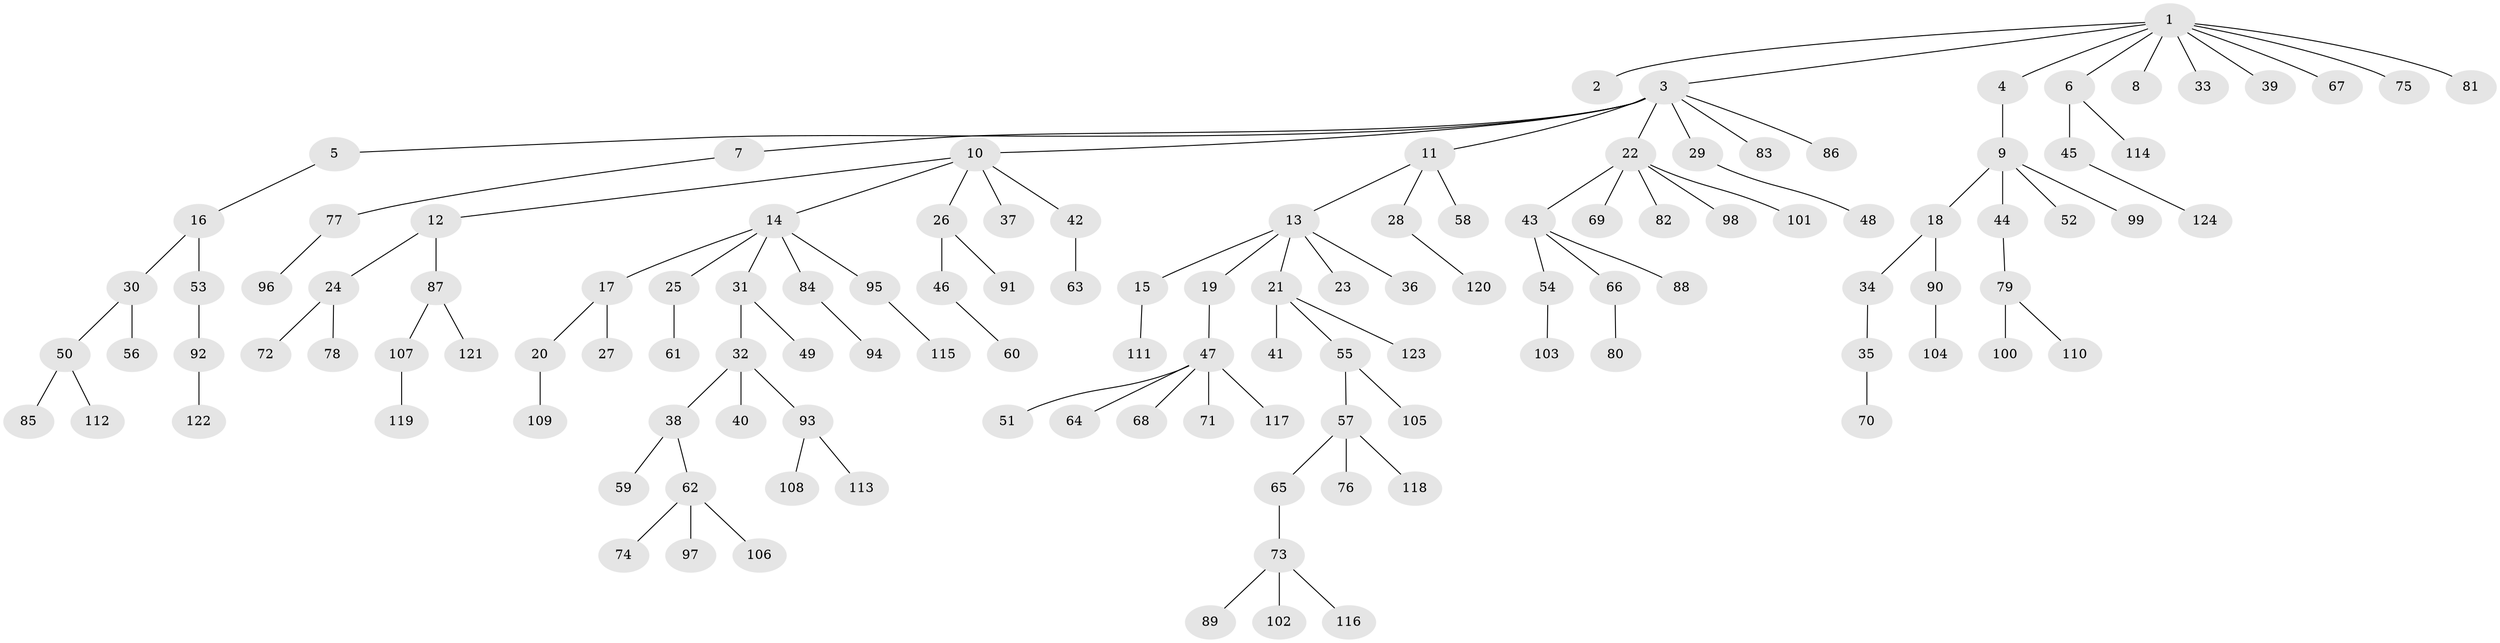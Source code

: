 // coarse degree distribution, {4: 0.07894736842105263, 1: 0.42105263157894735, 5: 0.02631578947368421, 2: 0.42105263157894735, 3: 0.02631578947368421, 6: 0.02631578947368421}
// Generated by graph-tools (version 1.1) at 2025/51/03/04/25 22:51:43]
// undirected, 124 vertices, 123 edges
graph export_dot {
  node [color=gray90,style=filled];
  1;
  2;
  3;
  4;
  5;
  6;
  7;
  8;
  9;
  10;
  11;
  12;
  13;
  14;
  15;
  16;
  17;
  18;
  19;
  20;
  21;
  22;
  23;
  24;
  25;
  26;
  27;
  28;
  29;
  30;
  31;
  32;
  33;
  34;
  35;
  36;
  37;
  38;
  39;
  40;
  41;
  42;
  43;
  44;
  45;
  46;
  47;
  48;
  49;
  50;
  51;
  52;
  53;
  54;
  55;
  56;
  57;
  58;
  59;
  60;
  61;
  62;
  63;
  64;
  65;
  66;
  67;
  68;
  69;
  70;
  71;
  72;
  73;
  74;
  75;
  76;
  77;
  78;
  79;
  80;
  81;
  82;
  83;
  84;
  85;
  86;
  87;
  88;
  89;
  90;
  91;
  92;
  93;
  94;
  95;
  96;
  97;
  98;
  99;
  100;
  101;
  102;
  103;
  104;
  105;
  106;
  107;
  108;
  109;
  110;
  111;
  112;
  113;
  114;
  115;
  116;
  117;
  118;
  119;
  120;
  121;
  122;
  123;
  124;
  1 -- 2;
  1 -- 3;
  1 -- 4;
  1 -- 6;
  1 -- 8;
  1 -- 33;
  1 -- 39;
  1 -- 67;
  1 -- 75;
  1 -- 81;
  3 -- 5;
  3 -- 7;
  3 -- 10;
  3 -- 11;
  3 -- 22;
  3 -- 29;
  3 -- 83;
  3 -- 86;
  4 -- 9;
  5 -- 16;
  6 -- 45;
  6 -- 114;
  7 -- 77;
  9 -- 18;
  9 -- 44;
  9 -- 52;
  9 -- 99;
  10 -- 12;
  10 -- 14;
  10 -- 26;
  10 -- 37;
  10 -- 42;
  11 -- 13;
  11 -- 28;
  11 -- 58;
  12 -- 24;
  12 -- 87;
  13 -- 15;
  13 -- 19;
  13 -- 21;
  13 -- 23;
  13 -- 36;
  14 -- 17;
  14 -- 25;
  14 -- 31;
  14 -- 84;
  14 -- 95;
  15 -- 111;
  16 -- 30;
  16 -- 53;
  17 -- 20;
  17 -- 27;
  18 -- 34;
  18 -- 90;
  19 -- 47;
  20 -- 109;
  21 -- 41;
  21 -- 55;
  21 -- 123;
  22 -- 43;
  22 -- 69;
  22 -- 82;
  22 -- 98;
  22 -- 101;
  24 -- 72;
  24 -- 78;
  25 -- 61;
  26 -- 46;
  26 -- 91;
  28 -- 120;
  29 -- 48;
  30 -- 50;
  30 -- 56;
  31 -- 32;
  31 -- 49;
  32 -- 38;
  32 -- 40;
  32 -- 93;
  34 -- 35;
  35 -- 70;
  38 -- 59;
  38 -- 62;
  42 -- 63;
  43 -- 54;
  43 -- 66;
  43 -- 88;
  44 -- 79;
  45 -- 124;
  46 -- 60;
  47 -- 51;
  47 -- 64;
  47 -- 68;
  47 -- 71;
  47 -- 117;
  50 -- 85;
  50 -- 112;
  53 -- 92;
  54 -- 103;
  55 -- 57;
  55 -- 105;
  57 -- 65;
  57 -- 76;
  57 -- 118;
  62 -- 74;
  62 -- 97;
  62 -- 106;
  65 -- 73;
  66 -- 80;
  73 -- 89;
  73 -- 102;
  73 -- 116;
  77 -- 96;
  79 -- 100;
  79 -- 110;
  84 -- 94;
  87 -- 107;
  87 -- 121;
  90 -- 104;
  92 -- 122;
  93 -- 108;
  93 -- 113;
  95 -- 115;
  107 -- 119;
}

